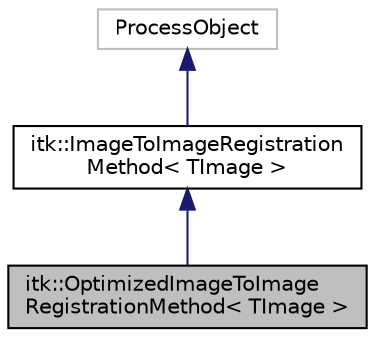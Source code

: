 digraph "itk::OptimizedImageToImageRegistrationMethod&lt; TImage &gt;"
{
  bgcolor="transparent";
  edge [fontname="Helvetica",fontsize="10",labelfontname="Helvetica",labelfontsize="10"];
  node [fontname="Helvetica",fontsize="10",shape=record];
  Node6 [label="itk::OptimizedImageToImage\lRegistrationMethod\< TImage \>",height=0.2,width=0.4,color="black", fillcolor="grey75", style="filled", fontcolor="black"];
  Node7 -> Node6 [dir="back",color="midnightblue",fontsize="10",style="solid",fontname="Helvetica"];
  Node7 [label="itk::ImageToImageRegistration\lMethod\< TImage \>",height=0.2,width=0.4,color="black",URL="$classitk_1_1ImageToImageRegistrationMethod.html"];
  Node8 -> Node7 [dir="back",color="midnightblue",fontsize="10",style="solid",fontname="Helvetica"];
  Node8 [label="ProcessObject",height=0.2,width=0.4,color="grey75"];
}
